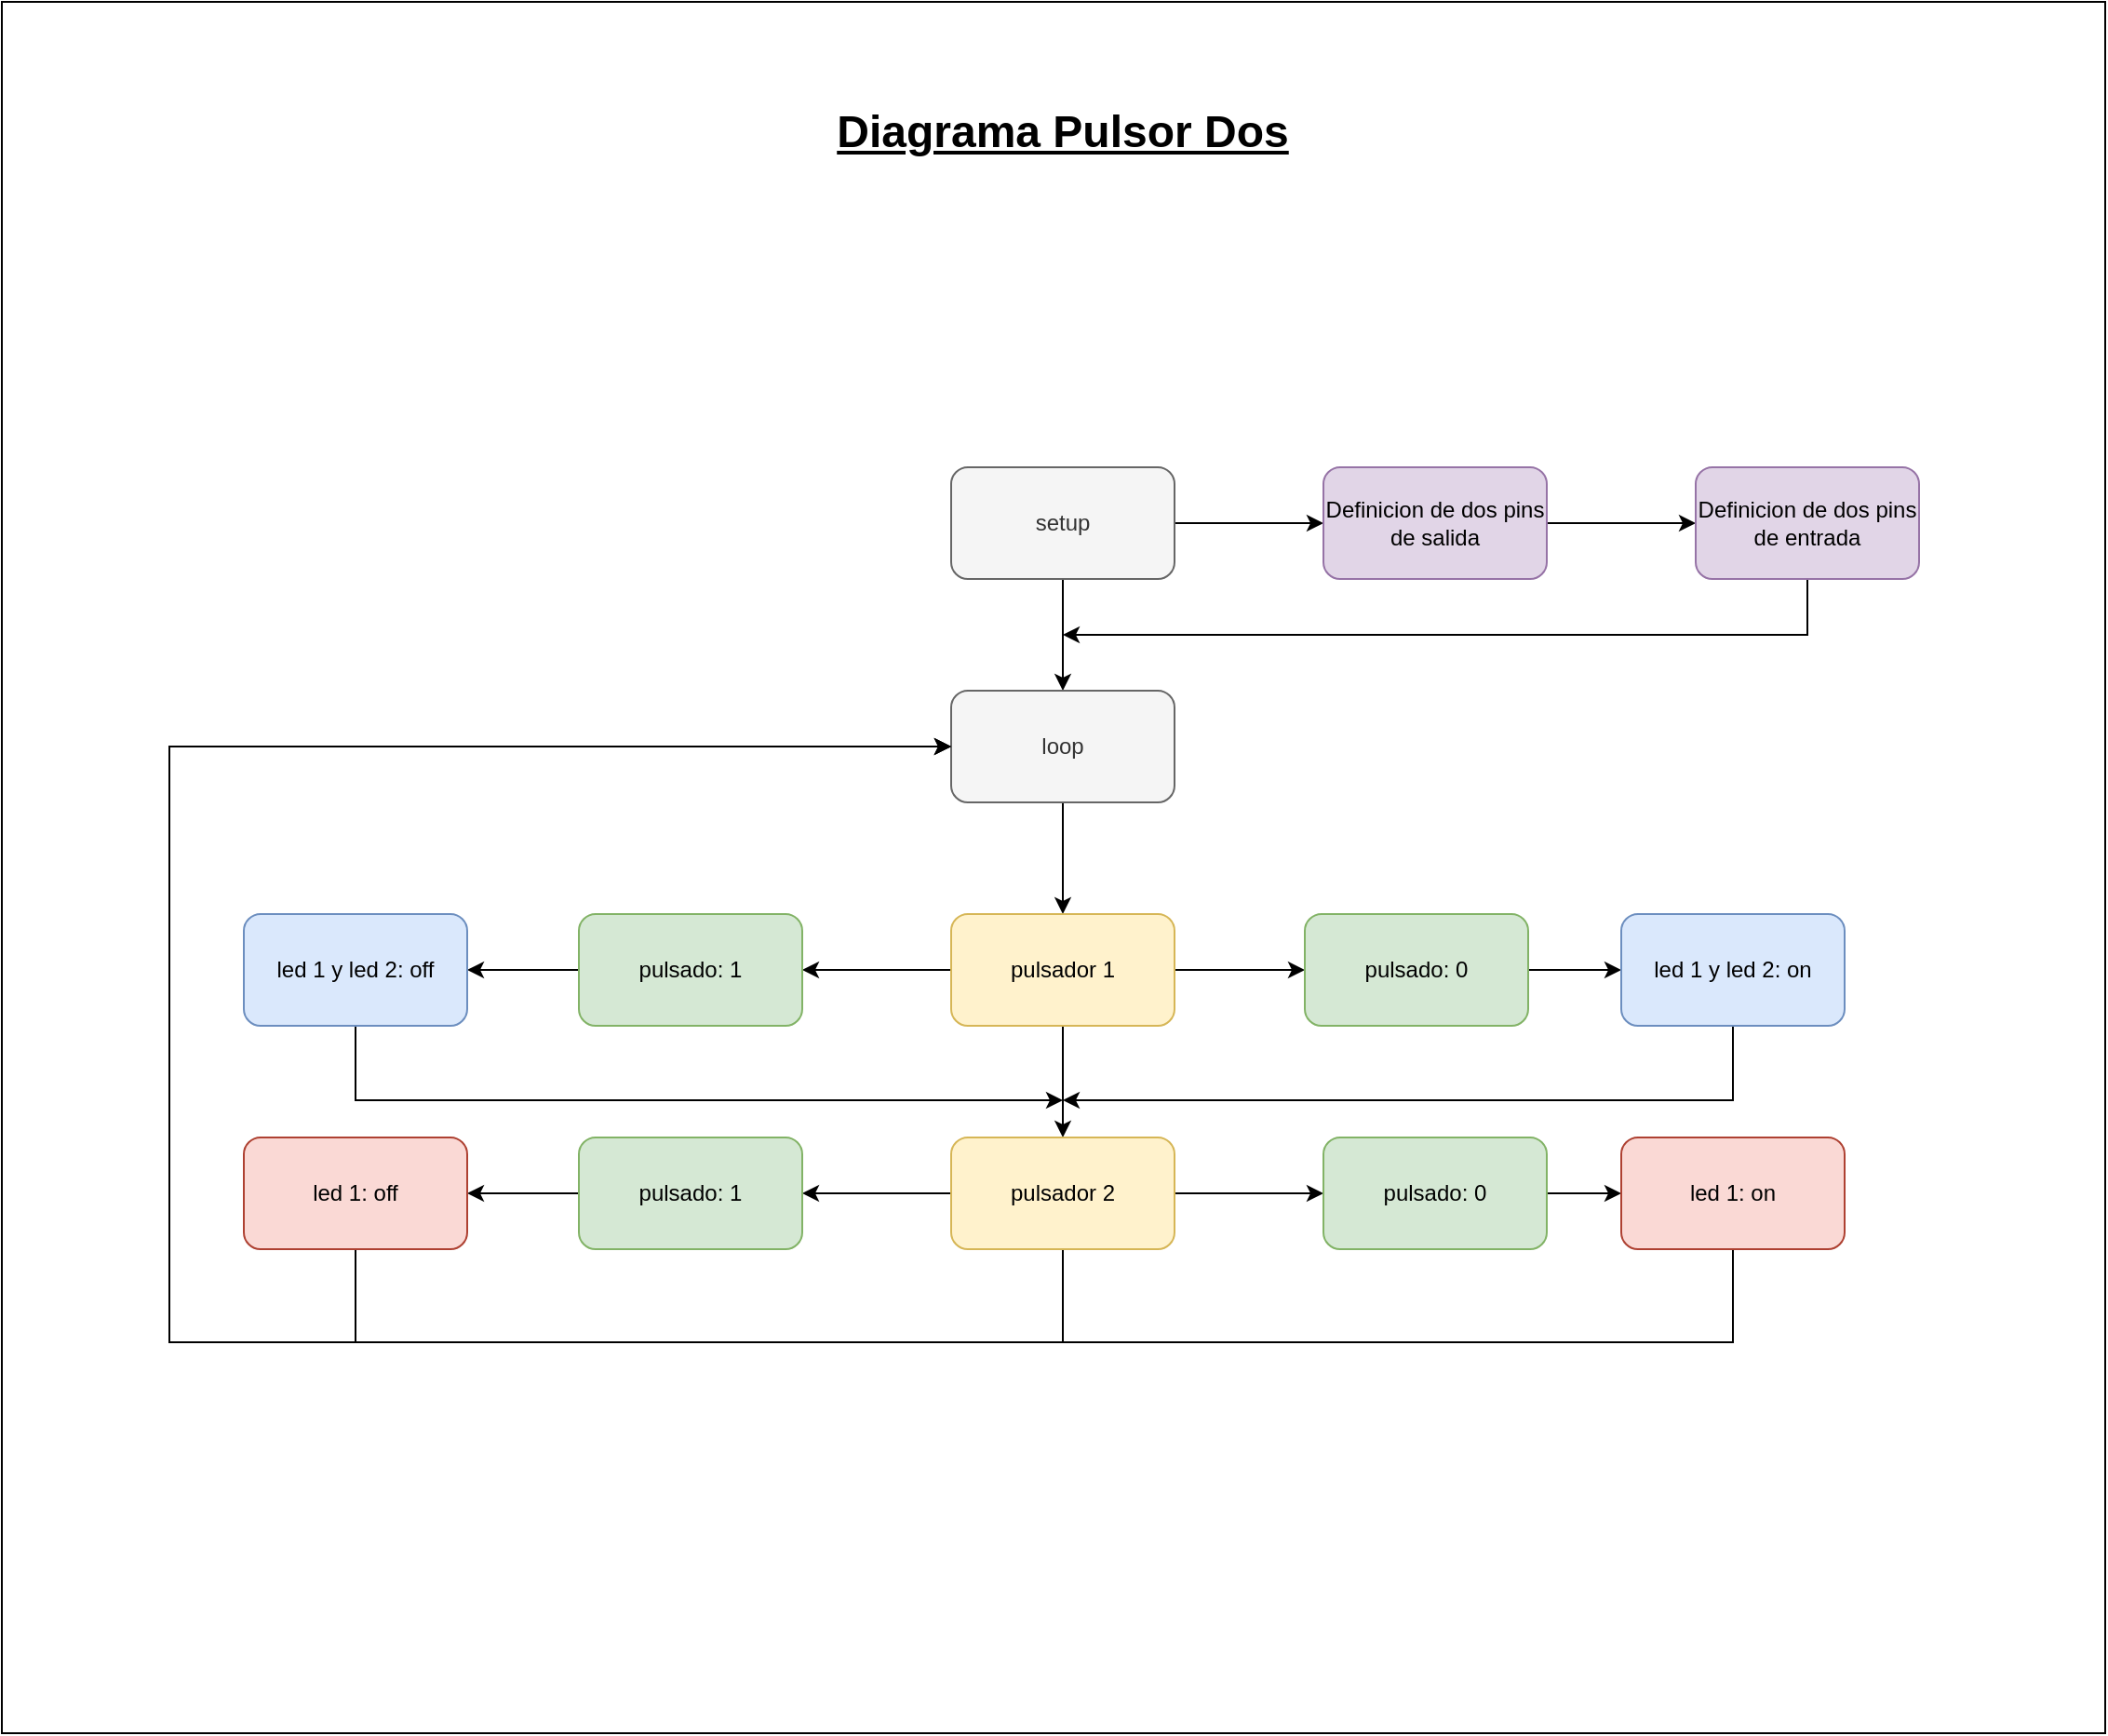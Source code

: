 <mxfile version="13.7.5" type="github">
  <diagram id="EPzS_-X5WxEP48OquIpx" name="Page-1">
    <mxGraphModel dx="2076" dy="1218" grid="1" gridSize="10" guides="1" tooltips="1" connect="1" arrows="1" fold="1" page="1" pageScale="1" pageWidth="850" pageHeight="1100" math="0" shadow="0">
      <root>
        <mxCell id="0" />
        <mxCell id="1" parent="0" />
        <mxCell id="BUa6W3uaxPoixpMAixVZ-35" value="" style="rounded=0;whiteSpace=wrap;html=1;fontColor=#000000;" vertex="1" parent="1">
          <mxGeometry width="1130" height="930" as="geometry" />
        </mxCell>
        <mxCell id="BUa6W3uaxPoixpMAixVZ-36" value="" style="edgeStyle=orthogonalEdgeStyle;rounded=0;orthogonalLoop=1;jettySize=auto;html=1;fontColor=#000000;" edge="1" parent="1" source="BUa6W3uaxPoixpMAixVZ-38" target="BUa6W3uaxPoixpMAixVZ-42">
          <mxGeometry relative="1" as="geometry" />
        </mxCell>
        <mxCell id="BUa6W3uaxPoixpMAixVZ-37" value="" style="edgeStyle=orthogonalEdgeStyle;rounded=0;orthogonalLoop=1;jettySize=auto;html=1;fontColor=#000000;" edge="1" parent="1" source="BUa6W3uaxPoixpMAixVZ-38" target="BUa6W3uaxPoixpMAixVZ-40">
          <mxGeometry relative="1" as="geometry" />
        </mxCell>
        <mxCell id="BUa6W3uaxPoixpMAixVZ-38" value="setup" style="rounded=1;whiteSpace=wrap;html=1;fillColor=#f5f5f5;strokeColor=#666666;fontColor=#333333;" vertex="1" parent="1">
          <mxGeometry x="510" y="250" width="120" height="60" as="geometry" />
        </mxCell>
        <mxCell id="BUa6W3uaxPoixpMAixVZ-39" value="" style="edgeStyle=orthogonalEdgeStyle;rounded=0;orthogonalLoop=1;jettySize=auto;html=1;fontColor=#000000;" edge="1" parent="1" source="BUa6W3uaxPoixpMAixVZ-40" target="BUa6W3uaxPoixpMAixVZ-48">
          <mxGeometry relative="1" as="geometry" />
        </mxCell>
        <mxCell id="BUa6W3uaxPoixpMAixVZ-40" value="loop" style="rounded=1;whiteSpace=wrap;html=1;fillColor=#f5f5f5;strokeColor=#666666;fontColor=#333333;" vertex="1" parent="1">
          <mxGeometry x="510" y="370" width="120" height="60" as="geometry" />
        </mxCell>
        <mxCell id="BUa6W3uaxPoixpMAixVZ-41" value="" style="edgeStyle=orthogonalEdgeStyle;rounded=0;orthogonalLoop=1;jettySize=auto;html=1;fontColor=#000000;" edge="1" parent="1" source="BUa6W3uaxPoixpMAixVZ-42" target="BUa6W3uaxPoixpMAixVZ-44">
          <mxGeometry relative="1" as="geometry" />
        </mxCell>
        <mxCell id="BUa6W3uaxPoixpMAixVZ-42" value="Definicion de dos pins de salida" style="rounded=1;whiteSpace=wrap;html=1;fillColor=#e1d5e7;strokeColor=#9673a6;" vertex="1" parent="1">
          <mxGeometry x="710" y="250" width="120" height="60" as="geometry" />
        </mxCell>
        <mxCell id="BUa6W3uaxPoixpMAixVZ-43" style="edgeStyle=orthogonalEdgeStyle;rounded=0;orthogonalLoop=1;jettySize=auto;html=1;fontColor=#000000;" edge="1" parent="1" source="BUa6W3uaxPoixpMAixVZ-44">
          <mxGeometry relative="1" as="geometry">
            <mxPoint x="570" y="340" as="targetPoint" />
            <Array as="points">
              <mxPoint x="970" y="340" />
            </Array>
          </mxGeometry>
        </mxCell>
        <mxCell id="BUa6W3uaxPoixpMAixVZ-44" value="Definicion de dos pins de entrada" style="rounded=1;whiteSpace=wrap;html=1;fillColor=#e1d5e7;strokeColor=#9673a6;" vertex="1" parent="1">
          <mxGeometry x="910" y="250" width="120" height="60" as="geometry" />
        </mxCell>
        <mxCell id="BUa6W3uaxPoixpMAixVZ-45" value="" style="edgeStyle=orthogonalEdgeStyle;rounded=0;orthogonalLoop=1;jettySize=auto;html=1;fontColor=#000000;" edge="1" parent="1" source="BUa6W3uaxPoixpMAixVZ-48" target="BUa6W3uaxPoixpMAixVZ-50">
          <mxGeometry relative="1" as="geometry" />
        </mxCell>
        <mxCell id="BUa6W3uaxPoixpMAixVZ-46" value="" style="edgeStyle=orthogonalEdgeStyle;rounded=0;orthogonalLoop=1;jettySize=auto;html=1;fontColor=#000000;" edge="1" parent="1" source="BUa6W3uaxPoixpMAixVZ-48" target="BUa6W3uaxPoixpMAixVZ-52">
          <mxGeometry relative="1" as="geometry" />
        </mxCell>
        <mxCell id="BUa6W3uaxPoixpMAixVZ-47" value="" style="edgeStyle=orthogonalEdgeStyle;rounded=0;orthogonalLoop=1;jettySize=auto;html=1;fontColor=#000000;" edge="1" parent="1" source="BUa6W3uaxPoixpMAixVZ-48" target="BUa6W3uaxPoixpMAixVZ-60">
          <mxGeometry relative="1" as="geometry" />
        </mxCell>
        <mxCell id="BUa6W3uaxPoixpMAixVZ-48" value="pulsador 1" style="rounded=1;whiteSpace=wrap;html=1;fillColor=#fff2cc;strokeColor=#d6b656;" vertex="1" parent="1">
          <mxGeometry x="510" y="490" width="120" height="60" as="geometry" />
        </mxCell>
        <mxCell id="BUa6W3uaxPoixpMAixVZ-49" value="" style="edgeStyle=orthogonalEdgeStyle;rounded=0;orthogonalLoop=1;jettySize=auto;html=1;fontColor=#000000;" edge="1" parent="1" source="BUa6W3uaxPoixpMAixVZ-50" target="BUa6W3uaxPoixpMAixVZ-54">
          <mxGeometry relative="1" as="geometry" />
        </mxCell>
        <mxCell id="BUa6W3uaxPoixpMAixVZ-50" value="pulsado: 0" style="rounded=1;whiteSpace=wrap;html=1;fillColor=#d5e8d4;strokeColor=#82b366;" vertex="1" parent="1">
          <mxGeometry x="700" y="490" width="120" height="60" as="geometry" />
        </mxCell>
        <mxCell id="BUa6W3uaxPoixpMAixVZ-51" value="" style="edgeStyle=orthogonalEdgeStyle;rounded=0;orthogonalLoop=1;jettySize=auto;html=1;fontColor=#000000;" edge="1" parent="1" source="BUa6W3uaxPoixpMAixVZ-52" target="BUa6W3uaxPoixpMAixVZ-56">
          <mxGeometry relative="1" as="geometry" />
        </mxCell>
        <mxCell id="BUa6W3uaxPoixpMAixVZ-52" value="pulsado: 1" style="rounded=1;whiteSpace=wrap;html=1;fillColor=#d5e8d4;strokeColor=#82b366;" vertex="1" parent="1">
          <mxGeometry x="310" y="490" width="120" height="60" as="geometry" />
        </mxCell>
        <mxCell id="BUa6W3uaxPoixpMAixVZ-53" style="edgeStyle=orthogonalEdgeStyle;rounded=0;orthogonalLoop=1;jettySize=auto;html=1;fontColor=#000000;" edge="1" parent="1" source="BUa6W3uaxPoixpMAixVZ-54">
          <mxGeometry relative="1" as="geometry">
            <mxPoint x="570" y="590" as="targetPoint" />
            <Array as="points">
              <mxPoint x="930" y="590" />
            </Array>
          </mxGeometry>
        </mxCell>
        <mxCell id="BUa6W3uaxPoixpMAixVZ-54" value="led 1 y led 2: on" style="rounded=1;whiteSpace=wrap;html=1;fillColor=#dae8fc;strokeColor=#6c8ebf;" vertex="1" parent="1">
          <mxGeometry x="870" y="490" width="120" height="60" as="geometry" />
        </mxCell>
        <mxCell id="BUa6W3uaxPoixpMAixVZ-55" style="edgeStyle=orthogonalEdgeStyle;rounded=0;orthogonalLoop=1;jettySize=auto;html=1;fontColor=#000000;" edge="1" parent="1" source="BUa6W3uaxPoixpMAixVZ-56">
          <mxGeometry relative="1" as="geometry">
            <mxPoint x="570" y="590" as="targetPoint" />
            <Array as="points">
              <mxPoint x="190" y="590" />
            </Array>
          </mxGeometry>
        </mxCell>
        <mxCell id="BUa6W3uaxPoixpMAixVZ-56" value="led 1 y led 2: off" style="rounded=1;whiteSpace=wrap;html=1;fillColor=#dae8fc;strokeColor=#6c8ebf;" vertex="1" parent="1">
          <mxGeometry x="130" y="490" width="120" height="60" as="geometry" />
        </mxCell>
        <mxCell id="BUa6W3uaxPoixpMAixVZ-57" value="" style="edgeStyle=orthogonalEdgeStyle;rounded=0;orthogonalLoop=1;jettySize=auto;html=1;fontColor=#000000;" edge="1" parent="1" source="BUa6W3uaxPoixpMAixVZ-60" target="BUa6W3uaxPoixpMAixVZ-62">
          <mxGeometry relative="1" as="geometry" />
        </mxCell>
        <mxCell id="BUa6W3uaxPoixpMAixVZ-58" value="" style="edgeStyle=orthogonalEdgeStyle;rounded=0;orthogonalLoop=1;jettySize=auto;html=1;fontColor=#000000;" edge="1" parent="1" source="BUa6W3uaxPoixpMAixVZ-60" target="BUa6W3uaxPoixpMAixVZ-64">
          <mxGeometry relative="1" as="geometry" />
        </mxCell>
        <mxCell id="BUa6W3uaxPoixpMAixVZ-59" style="edgeStyle=orthogonalEdgeStyle;rounded=0;orthogonalLoop=1;jettySize=auto;html=1;entryX=0;entryY=0.5;entryDx=0;entryDy=0;fontColor=#000000;" edge="1" parent="1" source="BUa6W3uaxPoixpMAixVZ-60" target="BUa6W3uaxPoixpMAixVZ-40">
          <mxGeometry relative="1" as="geometry">
            <Array as="points">
              <mxPoint x="570" y="720" />
              <mxPoint x="90" y="720" />
              <mxPoint x="90" y="400" />
            </Array>
          </mxGeometry>
        </mxCell>
        <mxCell id="BUa6W3uaxPoixpMAixVZ-60" value="pulsador 2" style="rounded=1;whiteSpace=wrap;html=1;fillColor=#fff2cc;strokeColor=#d6b656;" vertex="1" parent="1">
          <mxGeometry x="510" y="610" width="120" height="60" as="geometry" />
        </mxCell>
        <mxCell id="BUa6W3uaxPoixpMAixVZ-61" value="" style="edgeStyle=orthogonalEdgeStyle;rounded=0;orthogonalLoop=1;jettySize=auto;html=1;fontColor=#000000;" edge="1" parent="1" source="BUa6W3uaxPoixpMAixVZ-62" target="BUa6W3uaxPoixpMAixVZ-66">
          <mxGeometry relative="1" as="geometry" />
        </mxCell>
        <mxCell id="BUa6W3uaxPoixpMAixVZ-62" value="pulsado: 0" style="rounded=1;whiteSpace=wrap;html=1;fillColor=#d5e8d4;strokeColor=#82b366;" vertex="1" parent="1">
          <mxGeometry x="710" y="610" width="120" height="60" as="geometry" />
        </mxCell>
        <mxCell id="BUa6W3uaxPoixpMAixVZ-63" value="" style="edgeStyle=orthogonalEdgeStyle;rounded=0;orthogonalLoop=1;jettySize=auto;html=1;fontColor=#000000;" edge="1" parent="1" source="BUa6W3uaxPoixpMAixVZ-64" target="BUa6W3uaxPoixpMAixVZ-68">
          <mxGeometry relative="1" as="geometry" />
        </mxCell>
        <mxCell id="BUa6W3uaxPoixpMAixVZ-64" value="pulsado: 1" style="rounded=1;whiteSpace=wrap;html=1;fillColor=#d5e8d4;strokeColor=#82b366;" vertex="1" parent="1">
          <mxGeometry x="310" y="610" width="120" height="60" as="geometry" />
        </mxCell>
        <mxCell id="BUa6W3uaxPoixpMAixVZ-65" style="edgeStyle=orthogonalEdgeStyle;rounded=0;orthogonalLoop=1;jettySize=auto;html=1;entryX=0;entryY=0.5;entryDx=0;entryDy=0;fontColor=#000000;" edge="1" parent="1" source="BUa6W3uaxPoixpMAixVZ-66" target="BUa6W3uaxPoixpMAixVZ-40">
          <mxGeometry relative="1" as="geometry">
            <Array as="points">
              <mxPoint x="930" y="720" />
              <mxPoint x="90" y="720" />
              <mxPoint x="90" y="400" />
            </Array>
          </mxGeometry>
        </mxCell>
        <mxCell id="BUa6W3uaxPoixpMAixVZ-66" value="led 1: on" style="rounded=1;whiteSpace=wrap;html=1;fillColor=#fad9d5;strokeColor=#ae4132;" vertex="1" parent="1">
          <mxGeometry x="870" y="610" width="120" height="60" as="geometry" />
        </mxCell>
        <mxCell id="BUa6W3uaxPoixpMAixVZ-67" style="edgeStyle=orthogonalEdgeStyle;rounded=0;orthogonalLoop=1;jettySize=auto;html=1;fontColor=#000000;" edge="1" parent="1" source="BUa6W3uaxPoixpMAixVZ-68">
          <mxGeometry relative="1" as="geometry">
            <mxPoint x="510" y="400" as="targetPoint" />
            <Array as="points">
              <mxPoint x="190" y="720" />
              <mxPoint x="90" y="720" />
              <mxPoint x="90" y="400" />
            </Array>
          </mxGeometry>
        </mxCell>
        <mxCell id="BUa6W3uaxPoixpMAixVZ-68" value="led 1: off" style="rounded=1;whiteSpace=wrap;html=1;fillColor=#fad9d5;strokeColor=#ae4132;" vertex="1" parent="1">
          <mxGeometry x="130" y="610" width="120" height="60" as="geometry" />
        </mxCell>
        <mxCell id="BUa6W3uaxPoixpMAixVZ-69" value="Diagrama Pulsor Dos" style="text;html=1;strokeColor=none;fillColor=none;align=center;verticalAlign=middle;whiteSpace=wrap;rounded=0;fontColor=#000000;fontSize=24;fontStyle=5" vertex="1" parent="1">
          <mxGeometry x="430" y="60" width="280" height="20" as="geometry" />
        </mxCell>
      </root>
    </mxGraphModel>
  </diagram>
</mxfile>
